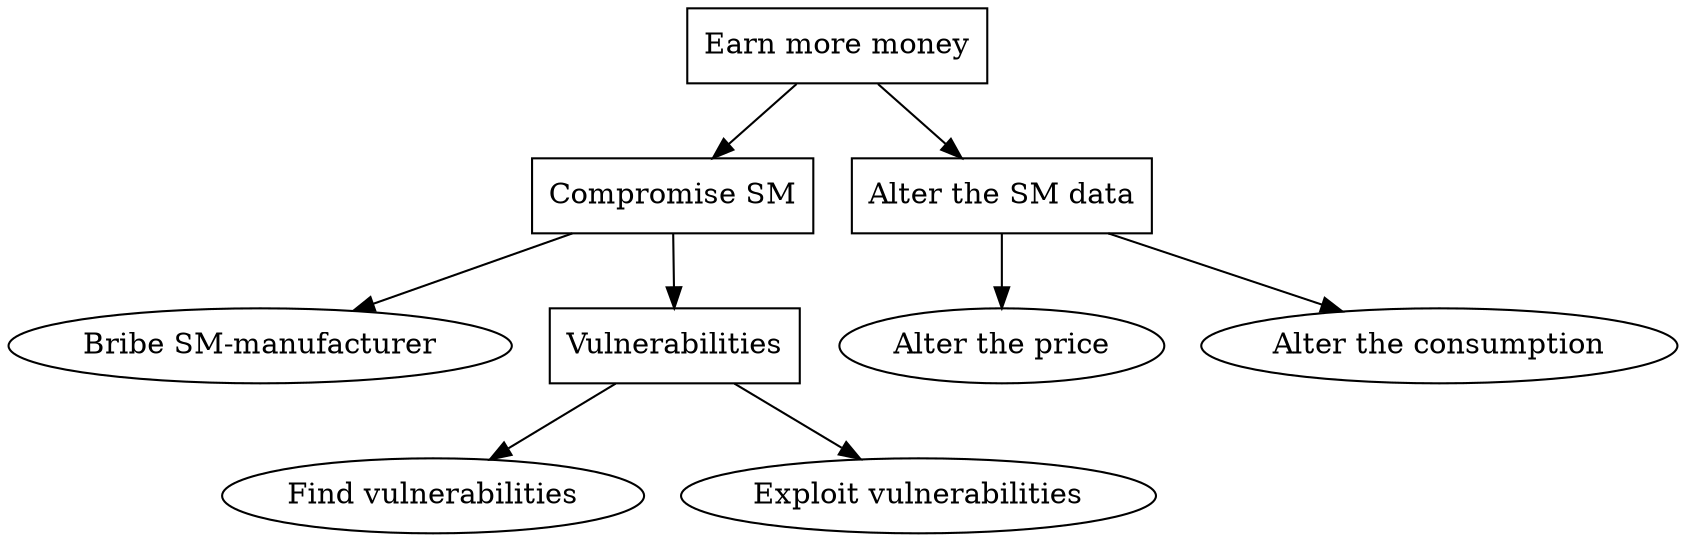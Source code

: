 digraph G {
	root[label="Earn more money", shape=AND];
	compromise_sm[label="Compromise SM", shape=OR];
	alter_data[label="Alter the SM data", shape=OR];
	bribe[label="Bribe SM-manufacturer"];
	vulnerabilities[label="Vulnerabilities", shape=AND];
	find[label="Find vulnerabilities"];
	exploit[label="Exploit vulnerabilities"];
	alter_price[label="Alter the price"];
	alter_consumption[label="Alter the consumption"];

	root -> compromise_sm, alter_data;
	compromise_sm -> bribe, vulnerabilities;
	vulnerabilities -> find, exploit;
	alter_data -> alter_price, alter_consumption;
	}